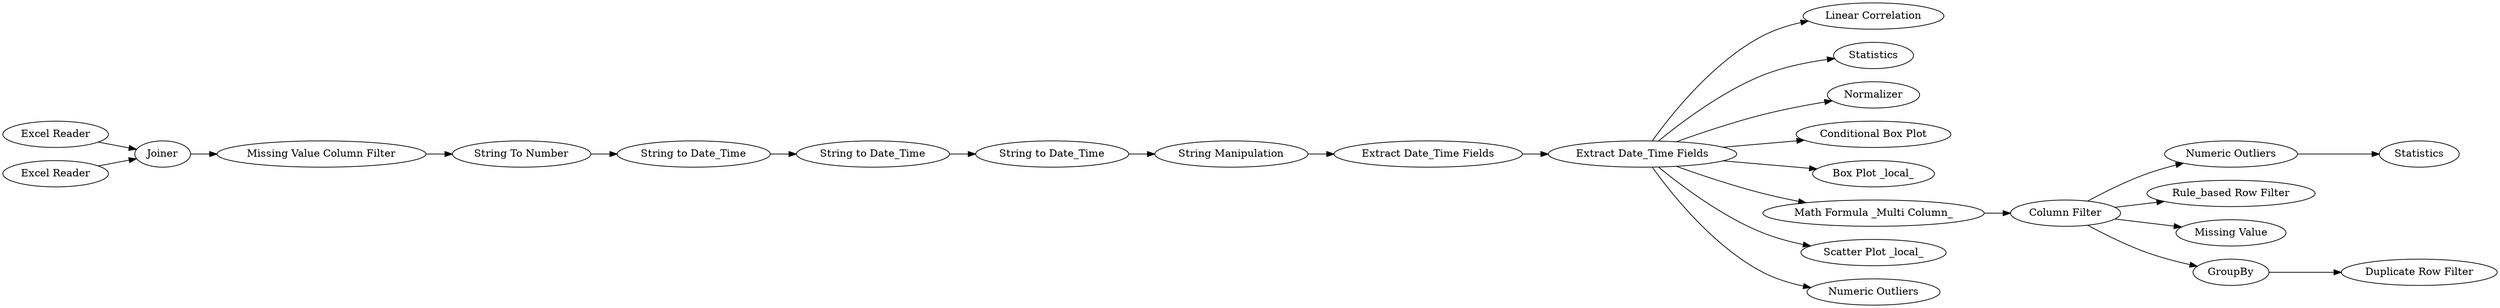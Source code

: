 digraph {
	12 -> 26
	12 -> 10
	9 -> 14
	4 -> 5
	8 -> 9
	14 -> 11
	12 -> 18
	7 -> 2
	19 -> 31
	11 -> 12
	27 -> 30
	5 -> 7
	27 -> 32
	29 -> 23
	12 -> 25
	12 -> 22
	28 -> 27
	27 -> 19
	12 -> 24
	3 -> 8
	12 -> 20
	2 -> 3
	12 -> 28
	27 -> 29
	1 -> 5
	27 [label="Column Filter"]
	7 [label="Missing Value Column Filter"]
	9 [label="String to Date_Time"]
	26 [label="Linear Correlation"]
	18 [label=Normalizer]
	8 [label="String to Date_Time"]
	32 [label="Missing Value"]
	3 [label="String to Date_Time"]
	19 [label="Numeric Outliers"]
	24 [label="Scatter Plot _local_"]
	31 [label=Statistics]
	25 [label="Conditional Box Plot"]
	10 [label=Statistics]
	12 [label="Extract Date_Time Fields"]
	1 [label="Excel Reader"]
	22 [label="Box Plot _local_"]
	28 [label="Math Formula _Multi Column_"]
	11 [label="Extract Date_Time Fields"]
	4 [label="Excel Reader"]
	23 [label="Duplicate Row Filter"]
	14 [label="String Manipulation"]
	5 [label=Joiner]
	20 [label="Numeric Outliers"]
	29 [label=GroupBy]
	30 [label="Rule_based Row Filter"]
	2 [label="String To Number"]
	rankdir=LR
}
